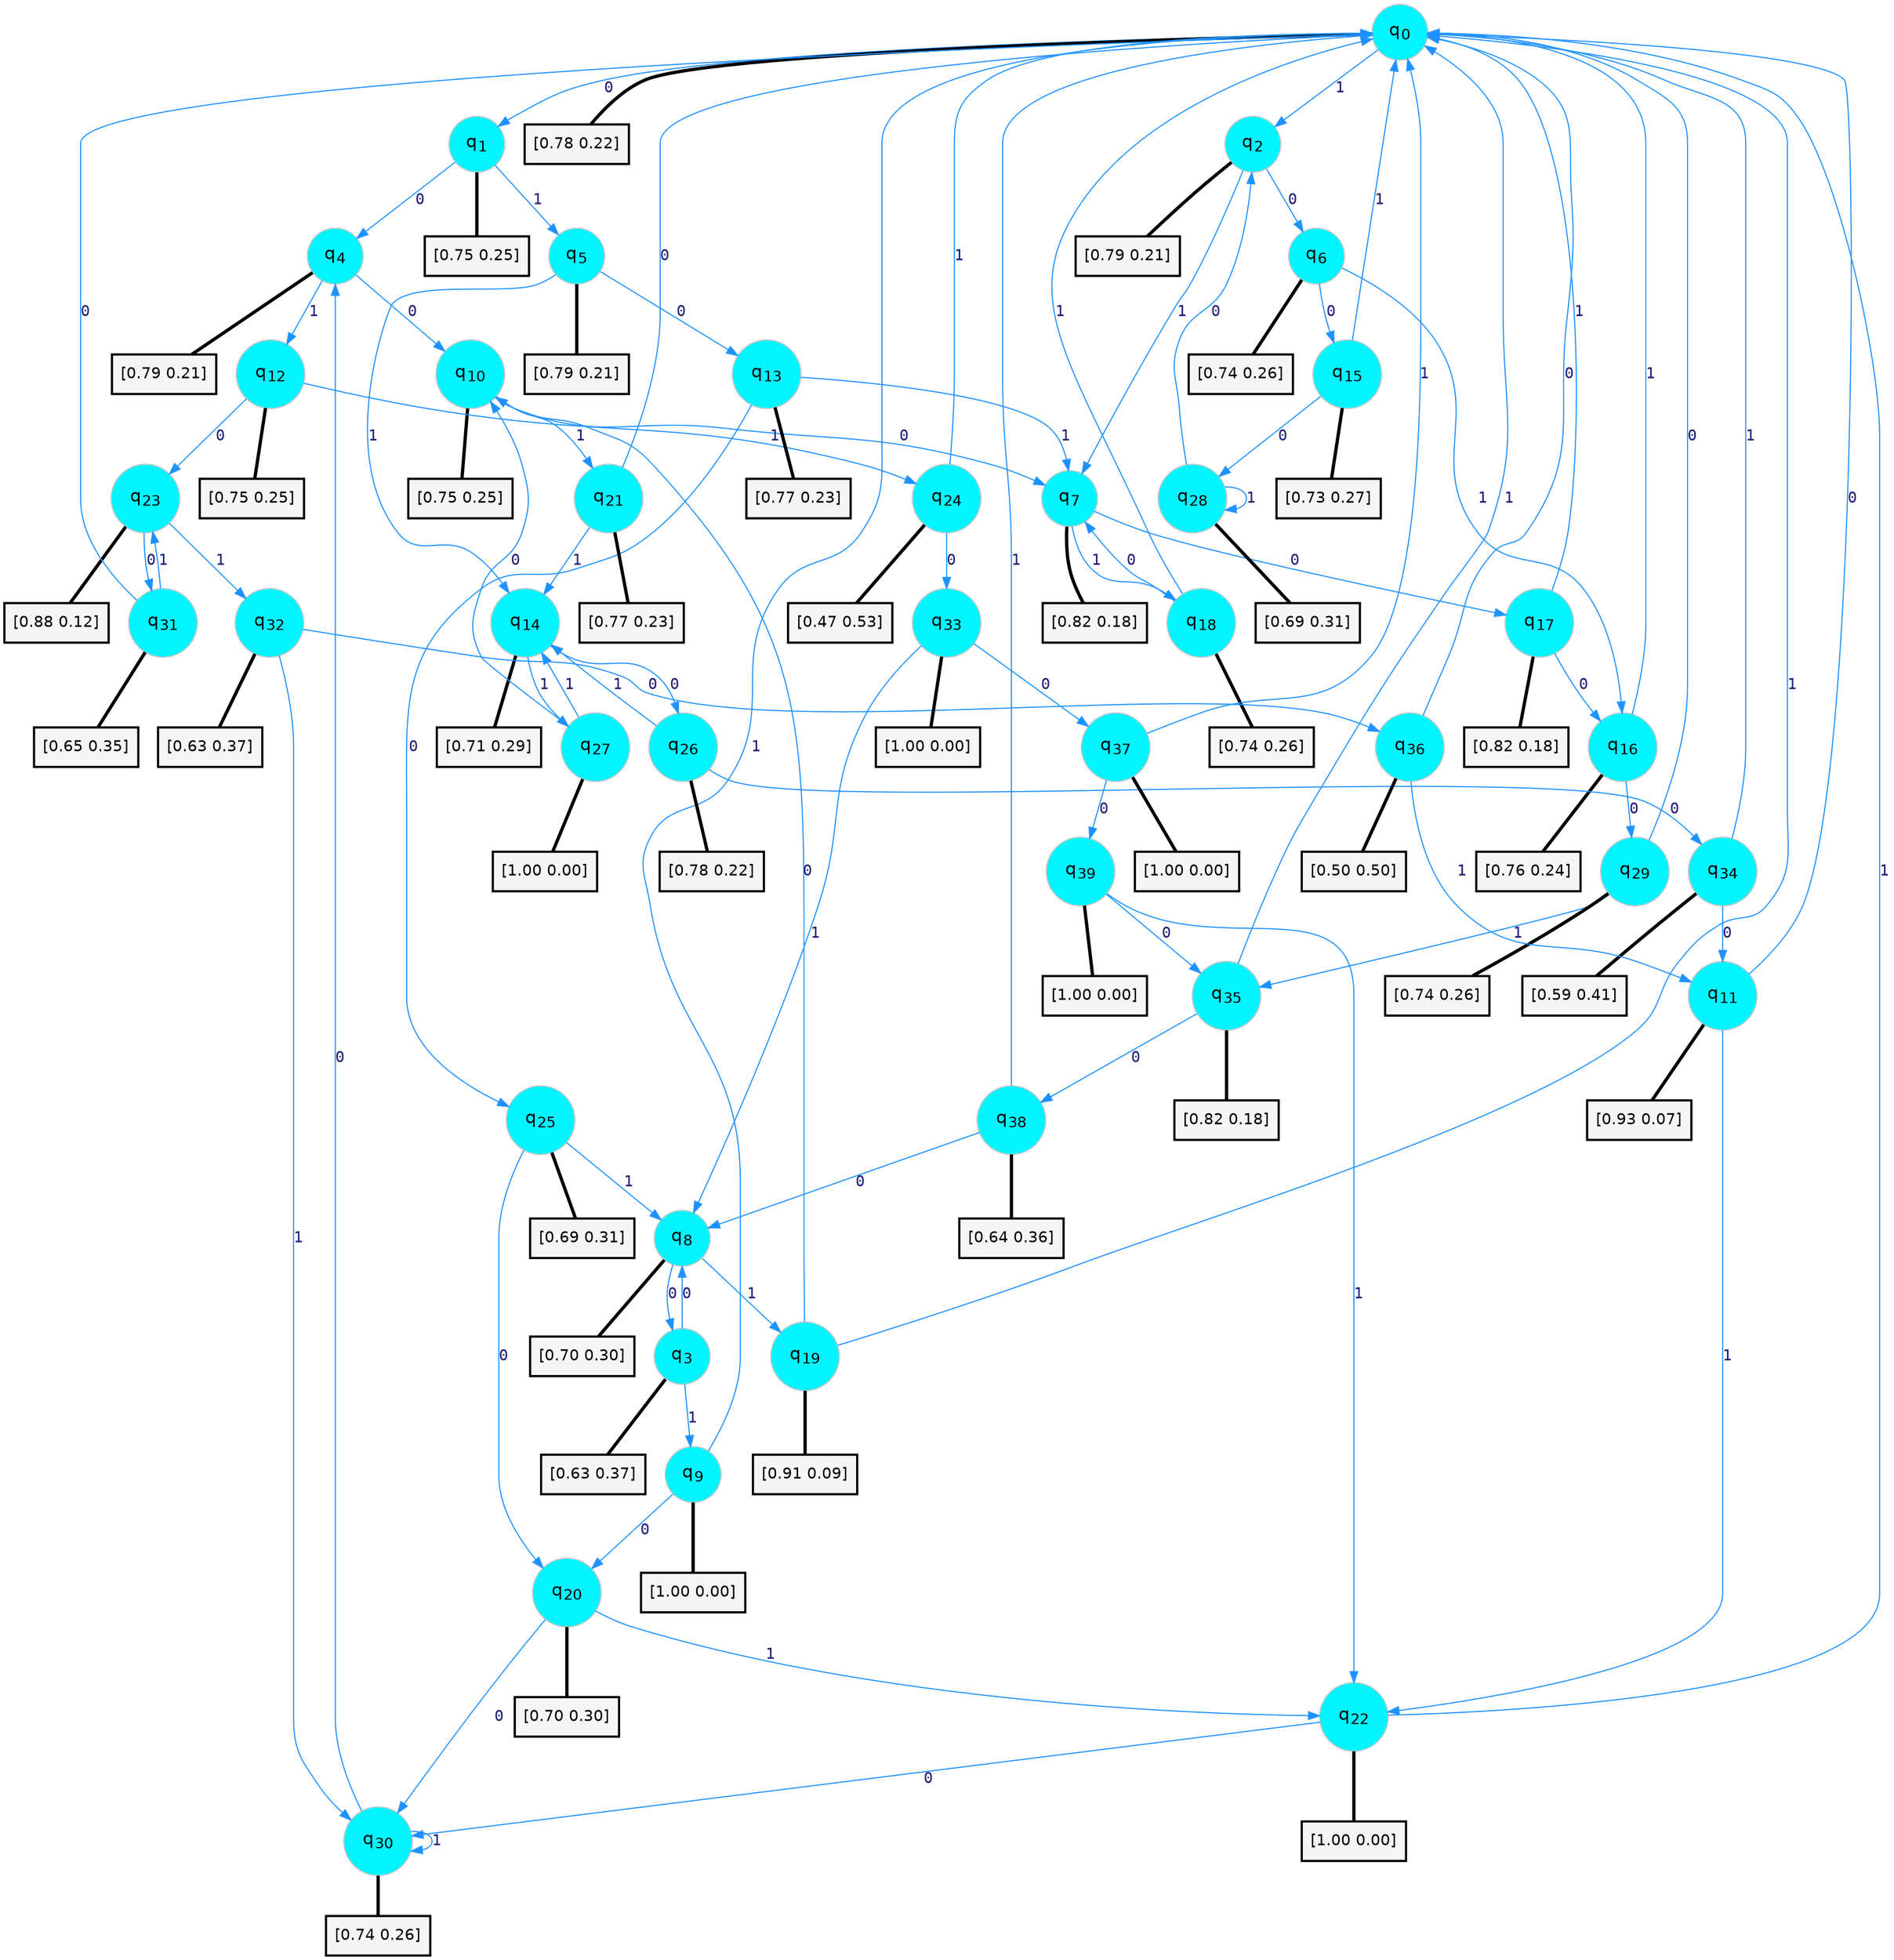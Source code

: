 digraph G {
graph [
bgcolor=transparent, dpi=300, rankdir=TD, size="40,25"];
node [
color=gray, fillcolor=turquoise1, fontcolor=black, fontname=Helvetica, fontsize=16, fontweight=bold, shape=circle, style=filled];
edge [
arrowsize=1, color=dodgerblue1, fontcolor=midnightblue, fontname=courier, fontweight=bold, penwidth=1, style=solid, weight=20];
0[label=<q<SUB>0</SUB>>];
1[label=<q<SUB>1</SUB>>];
2[label=<q<SUB>2</SUB>>];
3[label=<q<SUB>3</SUB>>];
4[label=<q<SUB>4</SUB>>];
5[label=<q<SUB>5</SUB>>];
6[label=<q<SUB>6</SUB>>];
7[label=<q<SUB>7</SUB>>];
8[label=<q<SUB>8</SUB>>];
9[label=<q<SUB>9</SUB>>];
10[label=<q<SUB>10</SUB>>];
11[label=<q<SUB>11</SUB>>];
12[label=<q<SUB>12</SUB>>];
13[label=<q<SUB>13</SUB>>];
14[label=<q<SUB>14</SUB>>];
15[label=<q<SUB>15</SUB>>];
16[label=<q<SUB>16</SUB>>];
17[label=<q<SUB>17</SUB>>];
18[label=<q<SUB>18</SUB>>];
19[label=<q<SUB>19</SUB>>];
20[label=<q<SUB>20</SUB>>];
21[label=<q<SUB>21</SUB>>];
22[label=<q<SUB>22</SUB>>];
23[label=<q<SUB>23</SUB>>];
24[label=<q<SUB>24</SUB>>];
25[label=<q<SUB>25</SUB>>];
26[label=<q<SUB>26</SUB>>];
27[label=<q<SUB>27</SUB>>];
28[label=<q<SUB>28</SUB>>];
29[label=<q<SUB>29</SUB>>];
30[label=<q<SUB>30</SUB>>];
31[label=<q<SUB>31</SUB>>];
32[label=<q<SUB>32</SUB>>];
33[label=<q<SUB>33</SUB>>];
34[label=<q<SUB>34</SUB>>];
35[label=<q<SUB>35</SUB>>];
36[label=<q<SUB>36</SUB>>];
37[label=<q<SUB>37</SUB>>];
38[label=<q<SUB>38</SUB>>];
39[label=<q<SUB>39</SUB>>];
40[label="[0.78 0.22]", shape=box,fontcolor=black, fontname=Helvetica, fontsize=14, penwidth=2, fillcolor=whitesmoke,color=black];
41[label="[0.75 0.25]", shape=box,fontcolor=black, fontname=Helvetica, fontsize=14, penwidth=2, fillcolor=whitesmoke,color=black];
42[label="[0.79 0.21]", shape=box,fontcolor=black, fontname=Helvetica, fontsize=14, penwidth=2, fillcolor=whitesmoke,color=black];
43[label="[0.63 0.37]", shape=box,fontcolor=black, fontname=Helvetica, fontsize=14, penwidth=2, fillcolor=whitesmoke,color=black];
44[label="[0.79 0.21]", shape=box,fontcolor=black, fontname=Helvetica, fontsize=14, penwidth=2, fillcolor=whitesmoke,color=black];
45[label="[0.79 0.21]", shape=box,fontcolor=black, fontname=Helvetica, fontsize=14, penwidth=2, fillcolor=whitesmoke,color=black];
46[label="[0.74 0.26]", shape=box,fontcolor=black, fontname=Helvetica, fontsize=14, penwidth=2, fillcolor=whitesmoke,color=black];
47[label="[0.82 0.18]", shape=box,fontcolor=black, fontname=Helvetica, fontsize=14, penwidth=2, fillcolor=whitesmoke,color=black];
48[label="[0.70 0.30]", shape=box,fontcolor=black, fontname=Helvetica, fontsize=14, penwidth=2, fillcolor=whitesmoke,color=black];
49[label="[1.00 0.00]", shape=box,fontcolor=black, fontname=Helvetica, fontsize=14, penwidth=2, fillcolor=whitesmoke,color=black];
50[label="[0.75 0.25]", shape=box,fontcolor=black, fontname=Helvetica, fontsize=14, penwidth=2, fillcolor=whitesmoke,color=black];
51[label="[0.93 0.07]", shape=box,fontcolor=black, fontname=Helvetica, fontsize=14, penwidth=2, fillcolor=whitesmoke,color=black];
52[label="[0.75 0.25]", shape=box,fontcolor=black, fontname=Helvetica, fontsize=14, penwidth=2, fillcolor=whitesmoke,color=black];
53[label="[0.77 0.23]", shape=box,fontcolor=black, fontname=Helvetica, fontsize=14, penwidth=2, fillcolor=whitesmoke,color=black];
54[label="[0.71 0.29]", shape=box,fontcolor=black, fontname=Helvetica, fontsize=14, penwidth=2, fillcolor=whitesmoke,color=black];
55[label="[0.73 0.27]", shape=box,fontcolor=black, fontname=Helvetica, fontsize=14, penwidth=2, fillcolor=whitesmoke,color=black];
56[label="[0.76 0.24]", shape=box,fontcolor=black, fontname=Helvetica, fontsize=14, penwidth=2, fillcolor=whitesmoke,color=black];
57[label="[0.82 0.18]", shape=box,fontcolor=black, fontname=Helvetica, fontsize=14, penwidth=2, fillcolor=whitesmoke,color=black];
58[label="[0.74 0.26]", shape=box,fontcolor=black, fontname=Helvetica, fontsize=14, penwidth=2, fillcolor=whitesmoke,color=black];
59[label="[0.91 0.09]", shape=box,fontcolor=black, fontname=Helvetica, fontsize=14, penwidth=2, fillcolor=whitesmoke,color=black];
60[label="[0.70 0.30]", shape=box,fontcolor=black, fontname=Helvetica, fontsize=14, penwidth=2, fillcolor=whitesmoke,color=black];
61[label="[0.77 0.23]", shape=box,fontcolor=black, fontname=Helvetica, fontsize=14, penwidth=2, fillcolor=whitesmoke,color=black];
62[label="[1.00 0.00]", shape=box,fontcolor=black, fontname=Helvetica, fontsize=14, penwidth=2, fillcolor=whitesmoke,color=black];
63[label="[0.88 0.12]", shape=box,fontcolor=black, fontname=Helvetica, fontsize=14, penwidth=2, fillcolor=whitesmoke,color=black];
64[label="[0.47 0.53]", shape=box,fontcolor=black, fontname=Helvetica, fontsize=14, penwidth=2, fillcolor=whitesmoke,color=black];
65[label="[0.69 0.31]", shape=box,fontcolor=black, fontname=Helvetica, fontsize=14, penwidth=2, fillcolor=whitesmoke,color=black];
66[label="[0.78 0.22]", shape=box,fontcolor=black, fontname=Helvetica, fontsize=14, penwidth=2, fillcolor=whitesmoke,color=black];
67[label="[1.00 0.00]", shape=box,fontcolor=black, fontname=Helvetica, fontsize=14, penwidth=2, fillcolor=whitesmoke,color=black];
68[label="[0.69 0.31]", shape=box,fontcolor=black, fontname=Helvetica, fontsize=14, penwidth=2, fillcolor=whitesmoke,color=black];
69[label="[0.74 0.26]", shape=box,fontcolor=black, fontname=Helvetica, fontsize=14, penwidth=2, fillcolor=whitesmoke,color=black];
70[label="[0.74 0.26]", shape=box,fontcolor=black, fontname=Helvetica, fontsize=14, penwidth=2, fillcolor=whitesmoke,color=black];
71[label="[0.65 0.35]", shape=box,fontcolor=black, fontname=Helvetica, fontsize=14, penwidth=2, fillcolor=whitesmoke,color=black];
72[label="[0.63 0.37]", shape=box,fontcolor=black, fontname=Helvetica, fontsize=14, penwidth=2, fillcolor=whitesmoke,color=black];
73[label="[1.00 0.00]", shape=box,fontcolor=black, fontname=Helvetica, fontsize=14, penwidth=2, fillcolor=whitesmoke,color=black];
74[label="[0.59 0.41]", shape=box,fontcolor=black, fontname=Helvetica, fontsize=14, penwidth=2, fillcolor=whitesmoke,color=black];
75[label="[0.82 0.18]", shape=box,fontcolor=black, fontname=Helvetica, fontsize=14, penwidth=2, fillcolor=whitesmoke,color=black];
76[label="[0.50 0.50]", shape=box,fontcolor=black, fontname=Helvetica, fontsize=14, penwidth=2, fillcolor=whitesmoke,color=black];
77[label="[1.00 0.00]", shape=box,fontcolor=black, fontname=Helvetica, fontsize=14, penwidth=2, fillcolor=whitesmoke,color=black];
78[label="[0.64 0.36]", shape=box,fontcolor=black, fontname=Helvetica, fontsize=14, penwidth=2, fillcolor=whitesmoke,color=black];
79[label="[1.00 0.00]", shape=box,fontcolor=black, fontname=Helvetica, fontsize=14, penwidth=2, fillcolor=whitesmoke,color=black];
0->1 [label=0];
0->2 [label=1];
0->40 [arrowhead=none, penwidth=3,color=black];
1->4 [label=0];
1->5 [label=1];
1->41 [arrowhead=none, penwidth=3,color=black];
2->6 [label=0];
2->7 [label=1];
2->42 [arrowhead=none, penwidth=3,color=black];
3->8 [label=0];
3->9 [label=1];
3->43 [arrowhead=none, penwidth=3,color=black];
4->10 [label=0];
4->12 [label=1];
4->44 [arrowhead=none, penwidth=3,color=black];
5->13 [label=0];
5->14 [label=1];
5->45 [arrowhead=none, penwidth=3,color=black];
6->15 [label=0];
6->16 [label=1];
6->46 [arrowhead=none, penwidth=3,color=black];
7->17 [label=0];
7->18 [label=1];
7->47 [arrowhead=none, penwidth=3,color=black];
8->3 [label=0];
8->19 [label=1];
8->48 [arrowhead=none, penwidth=3,color=black];
9->20 [label=0];
9->0 [label=1];
9->49 [arrowhead=none, penwidth=3,color=black];
10->7 [label=0];
10->21 [label=1];
10->50 [arrowhead=none, penwidth=3,color=black];
11->0 [label=0];
11->22 [label=1];
11->51 [arrowhead=none, penwidth=3,color=black];
12->23 [label=0];
12->24 [label=1];
12->52 [arrowhead=none, penwidth=3,color=black];
13->25 [label=0];
13->7 [label=1];
13->53 [arrowhead=none, penwidth=3,color=black];
14->26 [label=0];
14->27 [label=1];
14->54 [arrowhead=none, penwidth=3,color=black];
15->28 [label=0];
15->0 [label=1];
15->55 [arrowhead=none, penwidth=3,color=black];
16->29 [label=0];
16->0 [label=1];
16->56 [arrowhead=none, penwidth=3,color=black];
17->16 [label=0];
17->0 [label=1];
17->57 [arrowhead=none, penwidth=3,color=black];
18->7 [label=0];
18->0 [label=1];
18->58 [arrowhead=none, penwidth=3,color=black];
19->10 [label=0];
19->0 [label=1];
19->59 [arrowhead=none, penwidth=3,color=black];
20->30 [label=0];
20->22 [label=1];
20->60 [arrowhead=none, penwidth=3,color=black];
21->0 [label=0];
21->14 [label=1];
21->61 [arrowhead=none, penwidth=3,color=black];
22->30 [label=0];
22->0 [label=1];
22->62 [arrowhead=none, penwidth=3,color=black];
23->31 [label=0];
23->32 [label=1];
23->63 [arrowhead=none, penwidth=3,color=black];
24->33 [label=0];
24->0 [label=1];
24->64 [arrowhead=none, penwidth=3,color=black];
25->20 [label=0];
25->8 [label=1];
25->65 [arrowhead=none, penwidth=3,color=black];
26->34 [label=0];
26->14 [label=1];
26->66 [arrowhead=none, penwidth=3,color=black];
27->10 [label=0];
27->14 [label=1];
27->67 [arrowhead=none, penwidth=3,color=black];
28->2 [label=0];
28->28 [label=1];
28->68 [arrowhead=none, penwidth=3,color=black];
29->0 [label=0];
29->35 [label=1];
29->69 [arrowhead=none, penwidth=3,color=black];
30->4 [label=0];
30->30 [label=1];
30->70 [arrowhead=none, penwidth=3,color=black];
31->0 [label=0];
31->23 [label=1];
31->71 [arrowhead=none, penwidth=3,color=black];
32->36 [label=0];
32->30 [label=1];
32->72 [arrowhead=none, penwidth=3,color=black];
33->37 [label=0];
33->8 [label=1];
33->73 [arrowhead=none, penwidth=3,color=black];
34->11 [label=0];
34->0 [label=1];
34->74 [arrowhead=none, penwidth=3,color=black];
35->38 [label=0];
35->0 [label=1];
35->75 [arrowhead=none, penwidth=3,color=black];
36->0 [label=0];
36->11 [label=1];
36->76 [arrowhead=none, penwidth=3,color=black];
37->39 [label=0];
37->0 [label=1];
37->77 [arrowhead=none, penwidth=3,color=black];
38->8 [label=0];
38->0 [label=1];
38->78 [arrowhead=none, penwidth=3,color=black];
39->35 [label=0];
39->22 [label=1];
39->79 [arrowhead=none, penwidth=3,color=black];
}
